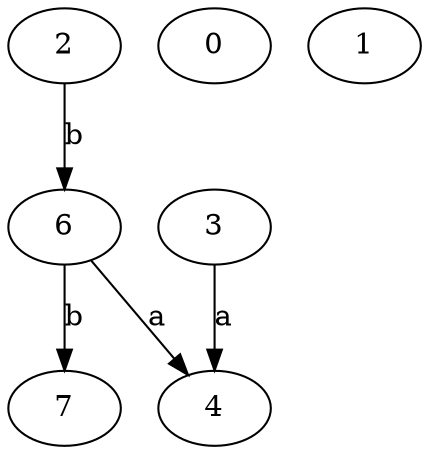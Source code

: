 strict digraph  {
2;
3;
4;
0;
6;
7;
1;
2 -> 6  [label=b];
3 -> 4  [label=a];
6 -> 4  [label=a];
6 -> 7  [label=b];
}
